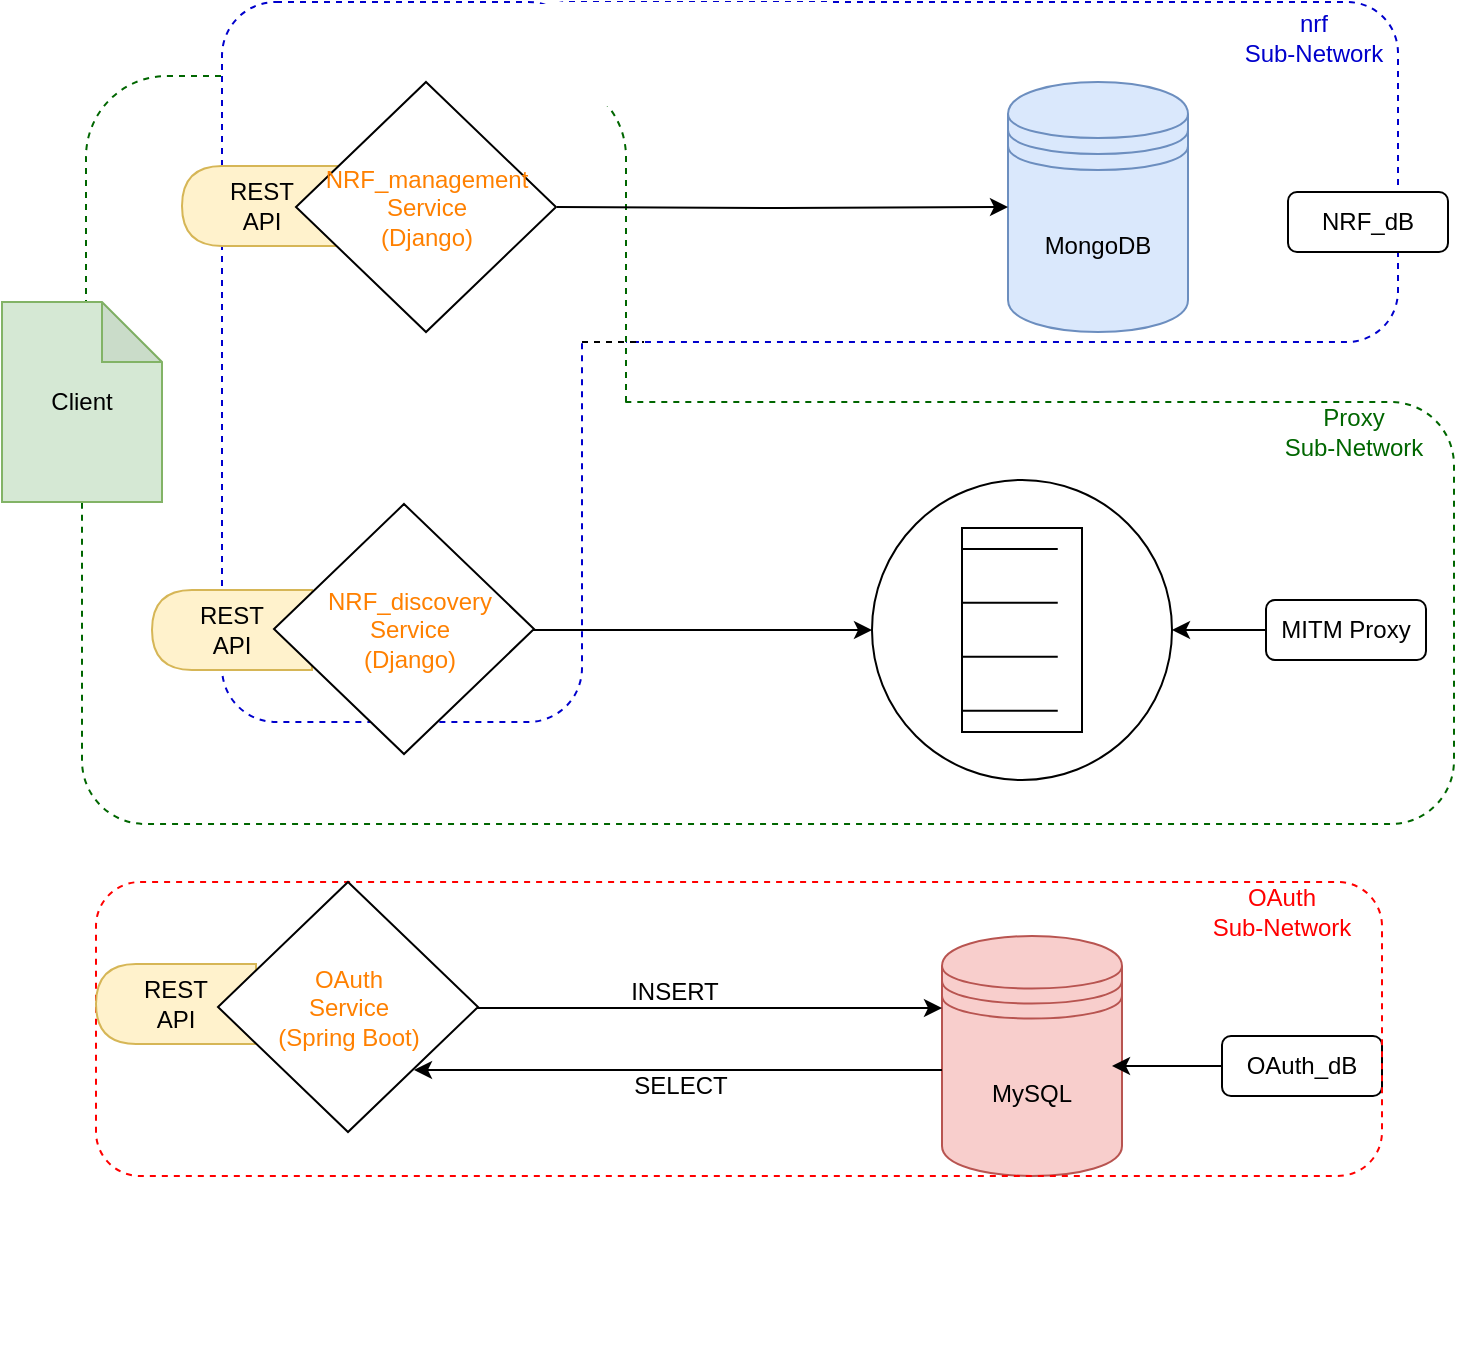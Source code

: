 <mxfile version="10.5.1" type="github"><diagram id="AVzNswX9VgWnrlc71NR3" name="Page-1"><mxGraphModel dx="840" dy="502" grid="1" gridSize="10" guides="1" tooltips="1" connect="1" arrows="1" fold="1" page="1" pageScale="1" pageWidth="827" pageHeight="1169" math="0" shadow="0"><root><mxCell id="0"/><mxCell id="1" parent="0"/><mxCell id="LCMvG9cbvAdrveL_q-oF-156" value="" style="rounded=1;whiteSpace=wrap;html=1;dashed=1;strokeColor=#0000CC;" vertex="1" parent="1"><mxGeometry x="328" y="40" width="440" height="170" as="geometry"/></mxCell><mxCell id="LCMvG9cbvAdrveL_q-oF-5" value="" style="edgeStyle=orthogonalEdgeStyle;rounded=0;orthogonalLoop=1;jettySize=auto;html=1;" edge="1" parent="1" source="LCMvG9cbvAdrveL_q-oF-6"><mxGeometry relative="1" as="geometry"><mxPoint x="658" y="150" as="targetPoint"/></mxGeometry></mxCell><mxCell id="LCMvG9cbvAdrveL_q-oF-10" value="" style="group;strokeColor=none;" vertex="1" connectable="0" parent="1"><mxGeometry x="226" y="80" width="197" height="632" as="geometry"/></mxCell><mxCell id="LCMvG9cbvAdrveL_q-oF-39" value="" style="rounded=0;whiteSpace=wrap;html=1;dashed=1;strokeColor=none;" vertex="1" parent="1"><mxGeometry x="112" y="237" width="238" height="190" as="geometry"/></mxCell><mxCell id="LCMvG9cbvAdrveL_q-oF-50" value="" style="edgeStyle=orthogonalEdgeStyle;rounded=0;orthogonalLoop=1;jettySize=auto;html=1;" edge="1" parent="1" source="LCMvG9cbvAdrveL_q-oF-48"><mxGeometry relative="1" as="geometry"><mxPoint x="667" y="402" as="targetPoint"/></mxGeometry></mxCell><mxCell id="LCMvG9cbvAdrveL_q-oF-58" style="edgeStyle=orthogonalEdgeStyle;rounded=0;orthogonalLoop=1;jettySize=auto;html=1;exitX=1;exitY=0.5;exitDx=0;exitDy=0;" edge="1" parent="1" source="LCMvG9cbvAdrveL_q-oF-54"><mxGeometry relative="1" as="geometry"><mxPoint x="517.107" y="406" as="targetPoint"/><Array as="points"><mxPoint x="450" y="406"/><mxPoint x="450" y="406"/></Array></mxGeometry></mxCell><mxCell id="LCMvG9cbvAdrveL_q-oF-73" value="&lt;font color=&quot;#006600&quot;&gt;proxy&lt;br&gt;Sub-Network&lt;/font&gt;" style="text;html=1;strokeColor=none;fillColor=none;align=center;verticalAlign=middle;whiteSpace=wrap;rounded=0;dashed=1;" vertex="1" parent="1"><mxGeometry x="703" y="240" width="100" height="30" as="geometry"/></mxCell><mxCell id="LCMvG9cbvAdrveL_q-oF-106" value="" style="edgeStyle=orthogonalEdgeStyle;rounded=0;orthogonalLoop=1;jettySize=auto;html=1;" edge="1" parent="1" source="LCMvG9cbvAdrveL_q-oF-97"><mxGeometry relative="1" as="geometry"><mxPoint x="658" y="150" as="targetPoint"/></mxGeometry></mxCell><mxCell id="LCMvG9cbvAdrveL_q-oF-121" value="MySQL" style="shape=datastore;whiteSpace=wrap;html=1;fillColor=#f8cecc;strokeColor=#b85450;" vertex="1" parent="1"><mxGeometry x="540" y="507" width="90" height="120" as="geometry"/></mxCell><mxCell id="LCMvG9cbvAdrveL_q-oF-122" value="" style="edgeStyle=orthogonalEdgeStyle;rounded=0;orthogonalLoop=1;jettySize=auto;html=1;" edge="1" parent="1" source="LCMvG9cbvAdrveL_q-oF-123"><mxGeometry relative="1" as="geometry"><mxPoint x="625" y="572" as="targetPoint"/></mxGeometry></mxCell><mxCell id="LCMvG9cbvAdrveL_q-oF-123" value="OAuth_dB" style="rounded=1;whiteSpace=wrap;html=1;fillColor=#ffffff;gradientColor=none;" vertex="1" parent="1"><mxGeometry x="680" y="557" width="80" height="30" as="geometry"/></mxCell><mxCell id="LCMvG9cbvAdrveL_q-oF-125" style="edgeStyle=orthogonalEdgeStyle;rounded=0;orthogonalLoop=1;jettySize=auto;html=1;entryX=0;entryY=0.3;entryDx=0;entryDy=0;" edge="1" parent="1"><mxGeometry relative="1" as="geometry"><mxPoint x="307.48" y="543" as="sourcePoint"/><mxPoint x="540" y="543" as="targetPoint"/></mxGeometry></mxCell><mxCell id="LCMvG9cbvAdrveL_q-oF-126" style="edgeStyle=orthogonalEdgeStyle;rounded=0;orthogonalLoop=1;jettySize=auto;html=1;entryX=1;entryY=1;entryDx=0;entryDy=0;" edge="1" parent="1"><mxGeometry relative="1" as="geometry"><Array as="points"><mxPoint x="485" y="574"/><mxPoint x="485" y="574"/></Array><mxPoint x="540" y="574" as="sourcePoint"/><mxPoint x="276" y="574" as="targetPoint"/></mxGeometry></mxCell><mxCell id="LCMvG9cbvAdrveL_q-oF-127" value="" style="group;dashed=1;strokeColor=#FF0000;rounded=1;" vertex="1" connectable="0" parent="1"><mxGeometry x="117" y="480" width="643" height="147" as="geometry"/></mxCell><mxCell id="LCMvG9cbvAdrveL_q-oF-128" value="" style="edgeStyle=orthogonalEdgeStyle;rounded=0;orthogonalLoop=1;jettySize=auto;html=1;" edge="1" parent="LCMvG9cbvAdrveL_q-oF-127"><mxGeometry relative="1" as="geometry"><mxPoint x="513" y="87" as="targetPoint"/></mxGeometry></mxCell><mxCell id="LCMvG9cbvAdrveL_q-oF-129" value="INSERT" style="text;html=1;strokeColor=none;fillColor=none;align=center;verticalAlign=middle;whiteSpace=wrap;rounded=0;" vertex="1" parent="LCMvG9cbvAdrveL_q-oF-127"><mxGeometry x="256.5" y="45" width="65" height="20" as="geometry"/></mxCell><mxCell id="LCMvG9cbvAdrveL_q-oF-130" value="INSERT" style="text;html=1;strokeColor=none;fillColor=none;align=center;verticalAlign=middle;whiteSpace=wrap;rounded=0;" vertex="1" parent="LCMvG9cbvAdrveL_q-oF-127"><mxGeometry x="111.5" y="45" width="65" height="20" as="geometry"/></mxCell><mxCell id="LCMvG9cbvAdrveL_q-oF-131" value="SELECT" style="text;html=1;strokeColor=none;fillColor=none;align=center;verticalAlign=middle;whiteSpace=wrap;rounded=0;" vertex="1" parent="LCMvG9cbvAdrveL_q-oF-127"><mxGeometry x="260" y="92" width="65" height="20" as="geometry"/></mxCell><mxCell id="LCMvG9cbvAdrveL_q-oF-132" value="" style="group" vertex="1" connectable="0" parent="LCMvG9cbvAdrveL_q-oF-127"><mxGeometry width="191" height="125" as="geometry"/></mxCell><mxCell id="LCMvG9cbvAdrveL_q-oF-133" value="REST&lt;br&gt;API&lt;br&gt;" style="shape=delay;whiteSpace=wrap;html=1;strokeColor=#d6b656;fillColor=#fff2cc;direction=west;" vertex="1" parent="LCMvG9cbvAdrveL_q-oF-132"><mxGeometry y="41" width="80" height="40" as="geometry"/></mxCell><mxCell id="LCMvG9cbvAdrveL_q-oF-134" value="" style="rhombus;whiteSpace=wrap;html=1;" vertex="1" parent="LCMvG9cbvAdrveL_q-oF-132"><mxGeometry x="61" width="130" height="125" as="geometry"/></mxCell><mxCell id="LCMvG9cbvAdrveL_q-oF-135" value="&lt;font color=&quot;#ff8000&quot;&gt;OAuth&lt;br&gt;Service&lt;br&gt;(Spring Boot)&lt;/font&gt;&lt;br&gt;" style="text;html=1;strokeColor=none;fillColor=none;align=center;verticalAlign=middle;whiteSpace=wrap;rounded=0;" vertex="1" parent="LCMvG9cbvAdrveL_q-oF-132"><mxGeometry x="90" y="45" width="73" height="35" as="geometry"/></mxCell><mxCell id="LCMvG9cbvAdrveL_q-oF-136" value="&lt;font color=&quot;#ff0000&quot;&gt;OAuth&lt;br&gt;Sub-Network&lt;/font&gt;" style="text;html=1;strokeColor=none;fillColor=none;align=center;verticalAlign=middle;whiteSpace=wrap;rounded=0;dashed=1;" vertex="1" parent="LCMvG9cbvAdrveL_q-oF-127"><mxGeometry x="543" width="100" height="30" as="geometry"/></mxCell><mxCell id="LCMvG9cbvAdrveL_q-oF-157" value="" style="whiteSpace=wrap;html=1;aspect=fixed;rounded=0;dashed=1;strokeColor=none;fillColor=#ffffff;gradientColor=none;" vertex="1" parent="1"><mxGeometry x="347" y="58" width="150" height="150" as="geometry"/></mxCell><mxCell id="LCMvG9cbvAdrveL_q-oF-166" value="" style="edgeStyle=orthogonalEdgeStyle;rounded=0;orthogonalLoop=1;jettySize=auto;html=1;" edge="1" parent="1" source="LCMvG9cbvAdrveL_q-oF-167"><mxGeometry relative="1" as="geometry"><mxPoint x="658" y="150" as="targetPoint"/></mxGeometry></mxCell><mxCell id="LCMvG9cbvAdrveL_q-oF-168" value="" style="whiteSpace=wrap;html=1;aspect=fixed;rounded=0;dashed=1;strokeColor=none;fillColor=#ffffff;gradientColor=none;" vertex="1" parent="1"><mxGeometry x="334.5" y="40" width="150" height="150" as="geometry"/></mxCell><mxCell id="LCMvG9cbvAdrveL_q-oF-174" value="&lt;font color=&quot;#0000cc&quot;&gt;nrf&lt;br&gt;Sub-Network&lt;/font&gt;" style="text;html=1;strokeColor=none;fillColor=none;align=center;verticalAlign=middle;whiteSpace=wrap;rounded=0;dashed=1;" vertex="1" parent="1"><mxGeometry x="676" y="43" width="100" height="30" as="geometry"/></mxCell><mxCell id="LCMvG9cbvAdrveL_q-oF-38" value="" style="rounded=1;whiteSpace=wrap;html=1;dashed=1;strokeColor=#006600;" vertex="1" parent="1"><mxGeometry x="112" y="77" width="270" height="350" as="geometry"/></mxCell><mxCell id="LCMvG9cbvAdrveL_q-oF-37" value="" style="rounded=1;whiteSpace=wrap;html=1;strokeColor=#006600;dashed=1;" vertex="1" parent="1"><mxGeometry x="110" y="240" width="686" height="211" as="geometry"/></mxCell><mxCell id="LCMvG9cbvAdrveL_q-oF-175" value="" style="rounded=0;whiteSpace=wrap;html=1;dashed=1;strokeColor=none;fillColor=#ffffff;gradientColor=none;" vertex="1" parent="1"><mxGeometry x="112" y="220" width="268" height="60" as="geometry"/></mxCell><mxCell id="LCMvG9cbvAdrveL_q-oF-138" value="" style="rounded=1;whiteSpace=wrap;html=1;dashed=1;strokeColor=#0000CC;" vertex="1" parent="1"><mxGeometry x="180" y="40" width="180" height="360" as="geometry"/></mxCell><mxCell id="LCMvG9cbvAdrveL_q-oF-178" value="" style="shape=mxgraph.bpmn.shape;html=1;verticalLabelPosition=bottom;labelBackgroundColor=#ffffff;verticalAlign=top;align=center;perimeter=ellipsePerimeter;outlineConnect=0;outline=standard;symbol=conditional;strokeColor=#000000;" vertex="1" parent="1"><mxGeometry x="505" y="279" width="150" height="150" as="geometry"/></mxCell><mxCell id="LCMvG9cbvAdrveL_q-oF-179" value="" style="edgeStyle=orthogonalEdgeStyle;rounded=0;orthogonalLoop=1;jettySize=auto;html=1;" edge="1" parent="1" source="LCMvG9cbvAdrveL_q-oF-180" target="LCMvG9cbvAdrveL_q-oF-178"><mxGeometry relative="1" as="geometry"/></mxCell><mxCell id="LCMvG9cbvAdrveL_q-oF-180" value="MITM Proxy" style="rounded=1;whiteSpace=wrap;html=1;fillColor=#ffffff;gradientColor=none;" vertex="1" parent="1"><mxGeometry x="702" y="339" width="80" height="30" as="geometry"/></mxCell><mxCell id="LCMvG9cbvAdrveL_q-oF-181" value="REST&lt;br&gt;API&lt;br&gt;" style="shape=delay;whiteSpace=wrap;html=1;strokeColor=#d6b656;fillColor=#fff2cc;direction=west;" vertex="1" parent="1"><mxGeometry x="145" y="334" width="80" height="40" as="geometry"/></mxCell><mxCell id="LCMvG9cbvAdrveL_q-oF-182" value="" style="rhombus;whiteSpace=wrap;html=1;" vertex="1" parent="1"><mxGeometry x="206" y="291" width="130" height="125" as="geometry"/></mxCell><mxCell id="LCMvG9cbvAdrveL_q-oF-183" value="&lt;font color=&quot;#ff8000&quot;&gt;NRF_discovery&lt;br&gt;Service&lt;br&gt;(Django)&lt;/font&gt;&lt;br&gt;" style="text;html=1;strokeColor=none;fillColor=none;align=center;verticalAlign=middle;whiteSpace=wrap;rounded=0;" vertex="1" parent="1"><mxGeometry x="239" y="336" width="70" height="35" as="geometry"/></mxCell><mxCell id="LCMvG9cbvAdrveL_q-oF-184" style="edgeStyle=orthogonalEdgeStyle;rounded=0;orthogonalLoop=1;jettySize=auto;html=1;entryX=0;entryY=0.5;entryDx=0;entryDy=0;" edge="1" parent="1"><mxGeometry relative="1" as="geometry"><mxPoint x="335.48" y="354" as="sourcePoint"/><mxPoint x="505" y="354" as="targetPoint"/><Array as="points"/></mxGeometry></mxCell><mxCell id="LCMvG9cbvAdrveL_q-oF-185" value="MongoDB" style="shape=datastore;whiteSpace=wrap;html=1;fillColor=#dae8fc;strokeColor=#6c8ebf;" vertex="1" parent="1"><mxGeometry x="573" y="80" width="90" height="125" as="geometry"/></mxCell><mxCell id="LCMvG9cbvAdrveL_q-oF-187" value="NRF_dB&lt;br&gt;" style="rounded=1;whiteSpace=wrap;html=1;fillColor=#ffffff;gradientColor=none;" vertex="1" parent="1"><mxGeometry x="713" y="135" width="80" height="30" as="geometry"/></mxCell><mxCell id="LCMvG9cbvAdrveL_q-oF-188" value="REST&lt;br&gt;API&lt;br&gt;" style="shape=delay;whiteSpace=wrap;html=1;strokeColor=#d6b656;fillColor=#fff2cc;direction=west;" vertex="1" parent="1"><mxGeometry x="160" y="122" width="80" height="40" as="geometry"/></mxCell><mxCell id="LCMvG9cbvAdrveL_q-oF-189" value="" style="rhombus;whiteSpace=wrap;html=1;" vertex="1" parent="1"><mxGeometry x="217" y="80" width="130" height="125" as="geometry"/></mxCell><mxCell id="LCMvG9cbvAdrveL_q-oF-190" value="&lt;font color=&quot;#ff8000&quot;&gt;NRF_management&lt;br&gt;Service&lt;br&gt;(Django)&lt;/font&gt;&lt;br&gt;" style="text;html=1;strokeColor=none;fillColor=none;align=center;verticalAlign=middle;whiteSpace=wrap;rounded=0;" vertex="1" parent="1"><mxGeometry x="254.5" y="125" width="55" height="35" as="geometry"/></mxCell><mxCell id="LCMvG9cbvAdrveL_q-oF-191" value="" style="whiteSpace=wrap;html=1;aspect=fixed;rounded=0;dashed=1;strokeColor=none;fillColor=#ffffff;gradientColor=none;" vertex="1" parent="1"><mxGeometry x="334" y="41" width="41" height="41" as="geometry"/></mxCell><mxCell id="LCMvG9cbvAdrveL_q-oF-192" value="" style="whiteSpace=wrap;html=1;aspect=fixed;rounded=0;dashed=1;strokeColor=none;fillColor=#ffffff;gradientColor=none;" vertex="1" parent="1"><mxGeometry x="344" y="51" width="41" height="41" as="geometry"/></mxCell><mxCell id="LCMvG9cbvAdrveL_q-oF-193" value="" style="shape=card;whiteSpace=wrap;html=1;rounded=0;dashed=1;strokeColor=none;fillColor=#ffffff;gradientColor=none;" vertex="1" parent="1"><mxGeometry x="354" y="85" width="10" height="125" as="geometry"/></mxCell><mxCell id="LCMvG9cbvAdrveL_q-oF-195" value="" style="endArrow=none;dashed=1;html=1;exitX=0.5;exitY=1;exitDx=0;exitDy=0;exitPerimeter=0;entryX=0.141;entryY=1;entryDx=0;entryDy=0;entryPerimeter=0;" edge="1" parent="1"><mxGeometry width="50" height="50" relative="1" as="geometry"><mxPoint x="360" y="210" as="sourcePoint"/><mxPoint x="391" y="210" as="targetPoint"/></mxGeometry></mxCell><mxCell id="LCMvG9cbvAdrveL_q-oF-196" value="Client" style="shape=note;whiteSpace=wrap;html=1;backgroundOutline=1;darkOpacity=0.05;strokeColor=#82b366;fillColor=#d5e8d4;" vertex="1" parent="1"><mxGeometry x="70" y="190" width="80" height="100" as="geometry"/></mxCell><mxCell id="LCMvG9cbvAdrveL_q-oF-198" style="edgeStyle=orthogonalEdgeStyle;rounded=0;orthogonalLoop=1;jettySize=auto;html=1;entryX=0;entryY=0.5;entryDx=0;entryDy=0;" edge="1" parent="1" target="LCMvG9cbvAdrveL_q-oF-185"><mxGeometry relative="1" as="geometry"><mxPoint x="347.48" y="142.5" as="sourcePoint"/><mxPoint x="560" y="143" as="targetPoint"/></mxGeometry></mxCell><mxCell id="LCMvG9cbvAdrveL_q-oF-199" value="&lt;font color=&quot;#006600&quot;&gt;Proxy&lt;br&gt;Sub-Network&lt;/font&gt;" style="text;html=1;strokeColor=none;fillColor=none;align=center;verticalAlign=middle;whiteSpace=wrap;rounded=0;dashed=1;" vertex="1" parent="1"><mxGeometry x="696" y="240" width="100" height="30" as="geometry"/></mxCell></root></mxGraphModel></diagram></mxfile>